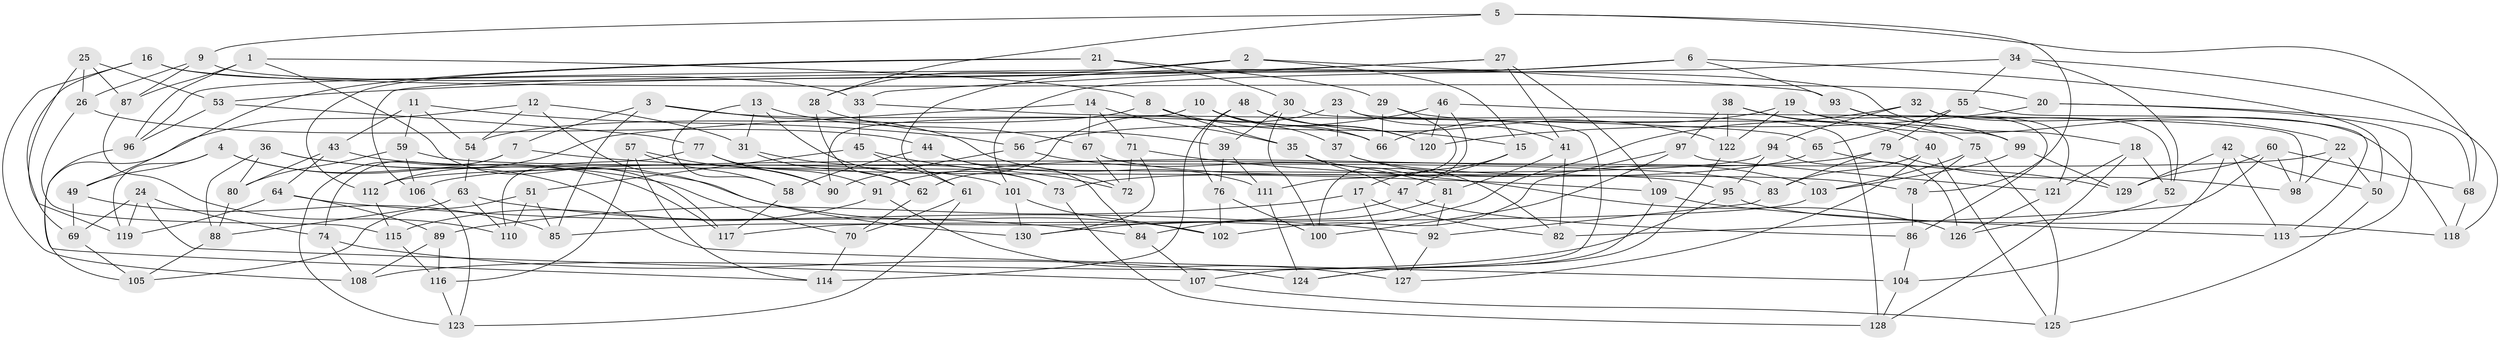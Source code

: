 // coarse degree distribution, {4: 0.4024390243902439, 6: 0.5487804878048781, 5: 0.036585365853658534, 3: 0.012195121951219513}
// Generated by graph-tools (version 1.1) at 2025/42/03/06/25 10:42:20]
// undirected, 130 vertices, 260 edges
graph export_dot {
graph [start="1"]
  node [color=gray90,style=filled];
  1;
  2;
  3;
  4;
  5;
  6;
  7;
  8;
  9;
  10;
  11;
  12;
  13;
  14;
  15;
  16;
  17;
  18;
  19;
  20;
  21;
  22;
  23;
  24;
  25;
  26;
  27;
  28;
  29;
  30;
  31;
  32;
  33;
  34;
  35;
  36;
  37;
  38;
  39;
  40;
  41;
  42;
  43;
  44;
  45;
  46;
  47;
  48;
  49;
  50;
  51;
  52;
  53;
  54;
  55;
  56;
  57;
  58;
  59;
  60;
  61;
  62;
  63;
  64;
  65;
  66;
  67;
  68;
  69;
  70;
  71;
  72;
  73;
  74;
  75;
  76;
  77;
  78;
  79;
  80;
  81;
  82;
  83;
  84;
  85;
  86;
  87;
  88;
  89;
  90;
  91;
  92;
  93;
  94;
  95;
  96;
  97;
  98;
  99;
  100;
  101;
  102;
  103;
  104;
  105;
  106;
  107;
  108;
  109;
  110;
  111;
  112;
  113;
  114;
  115;
  116;
  117;
  118;
  119;
  120;
  121;
  122;
  123;
  124;
  125;
  126;
  127;
  128;
  129;
  130;
  1 -- 87;
  1 -- 117;
  1 -- 8;
  1 -- 96;
  2 -- 28;
  2 -- 93;
  2 -- 96;
  2 -- 15;
  3 -- 111;
  3 -- 66;
  3 -- 7;
  3 -- 85;
  4 -- 104;
  4 -- 117;
  4 -- 119;
  4 -- 49;
  5 -- 68;
  5 -- 28;
  5 -- 78;
  5 -- 9;
  6 -- 50;
  6 -- 61;
  6 -- 93;
  6 -- 106;
  7 -- 123;
  7 -- 109;
  7 -- 74;
  8 -- 54;
  8 -- 35;
  8 -- 15;
  9 -- 18;
  9 -- 26;
  9 -- 87;
  10 -- 90;
  10 -- 120;
  10 -- 66;
  10 -- 37;
  11 -- 59;
  11 -- 43;
  11 -- 54;
  11 -- 56;
  12 -- 130;
  12 -- 31;
  12 -- 54;
  12 -- 105;
  13 -- 67;
  13 -- 31;
  13 -- 58;
  13 -- 73;
  14 -- 67;
  14 -- 71;
  14 -- 112;
  14 -- 35;
  15 -- 17;
  15 -- 47;
  16 -- 69;
  16 -- 20;
  16 -- 33;
  16 -- 108;
  17 -- 82;
  17 -- 127;
  17 -- 89;
  18 -- 121;
  18 -- 128;
  18 -- 52;
  19 -- 66;
  19 -- 22;
  19 -- 86;
  19 -- 122;
  20 -- 68;
  20 -- 113;
  20 -- 120;
  21 -- 30;
  21 -- 29;
  21 -- 112;
  21 -- 49;
  22 -- 50;
  22 -- 98;
  22 -- 106;
  23 -- 37;
  23 -- 128;
  23 -- 62;
  23 -- 41;
  24 -- 119;
  24 -- 107;
  24 -- 74;
  24 -- 69;
  25 -- 87;
  25 -- 119;
  25 -- 26;
  25 -- 53;
  26 -- 44;
  26 -- 115;
  27 -- 109;
  27 -- 41;
  27 -- 53;
  27 -- 33;
  28 -- 39;
  28 -- 62;
  29 -- 99;
  29 -- 66;
  29 -- 111;
  30 -- 39;
  30 -- 100;
  30 -- 107;
  31 -- 62;
  31 -- 73;
  32 -- 130;
  32 -- 118;
  32 -- 52;
  32 -- 94;
  33 -- 45;
  33 -- 65;
  34 -- 101;
  34 -- 52;
  34 -- 55;
  34 -- 118;
  35 -- 82;
  35 -- 47;
  36 -- 80;
  36 -- 102;
  36 -- 70;
  36 -- 88;
  37 -- 78;
  37 -- 103;
  38 -- 75;
  38 -- 97;
  38 -- 122;
  38 -- 40;
  39 -- 76;
  39 -- 111;
  40 -- 83;
  40 -- 125;
  40 -- 127;
  41 -- 82;
  41 -- 81;
  42 -- 104;
  42 -- 50;
  42 -- 113;
  42 -- 129;
  43 -- 64;
  43 -- 101;
  43 -- 80;
  44 -- 58;
  44 -- 84;
  44 -- 72;
  45 -- 51;
  45 -- 72;
  45 -- 61;
  46 -- 98;
  46 -- 56;
  46 -- 120;
  46 -- 100;
  47 -- 85;
  47 -- 86;
  48 -- 122;
  48 -- 76;
  48 -- 120;
  48 -- 114;
  49 -- 85;
  49 -- 69;
  50 -- 125;
  51 -- 110;
  51 -- 85;
  51 -- 105;
  52 -- 126;
  53 -- 77;
  53 -- 96;
  54 -- 63;
  55 -- 65;
  55 -- 79;
  55 -- 113;
  56 -- 81;
  56 -- 90;
  57 -- 114;
  57 -- 58;
  57 -- 116;
  57 -- 90;
  58 -- 117;
  59 -- 106;
  59 -- 80;
  59 -- 83;
  60 -- 68;
  60 -- 129;
  60 -- 98;
  60 -- 82;
  61 -- 123;
  61 -- 70;
  62 -- 70;
  63 -- 84;
  63 -- 110;
  63 -- 88;
  64 -- 92;
  64 -- 89;
  64 -- 119;
  65 -- 129;
  65 -- 73;
  67 -- 95;
  67 -- 72;
  68 -- 118;
  69 -- 105;
  70 -- 114;
  71 -- 126;
  71 -- 72;
  71 -- 130;
  73 -- 128;
  74 -- 124;
  74 -- 108;
  75 -- 78;
  75 -- 125;
  75 -- 103;
  76 -- 102;
  76 -- 100;
  77 -- 90;
  77 -- 91;
  77 -- 110;
  78 -- 86;
  79 -- 98;
  79 -- 83;
  79 -- 91;
  80 -- 88;
  81 -- 92;
  81 -- 84;
  83 -- 92;
  84 -- 107;
  86 -- 104;
  87 -- 110;
  88 -- 105;
  89 -- 108;
  89 -- 116;
  91 -- 115;
  91 -- 127;
  92 -- 127;
  93 -- 99;
  93 -- 121;
  94 -- 95;
  94 -- 112;
  94 -- 126;
  95 -- 108;
  95 -- 118;
  96 -- 114;
  97 -- 100;
  97 -- 121;
  97 -- 102;
  99 -- 129;
  99 -- 103;
  101 -- 130;
  101 -- 102;
  103 -- 117;
  104 -- 128;
  106 -- 123;
  107 -- 125;
  109 -- 124;
  109 -- 113;
  111 -- 124;
  112 -- 115;
  115 -- 116;
  116 -- 123;
  121 -- 126;
  122 -- 124;
}
